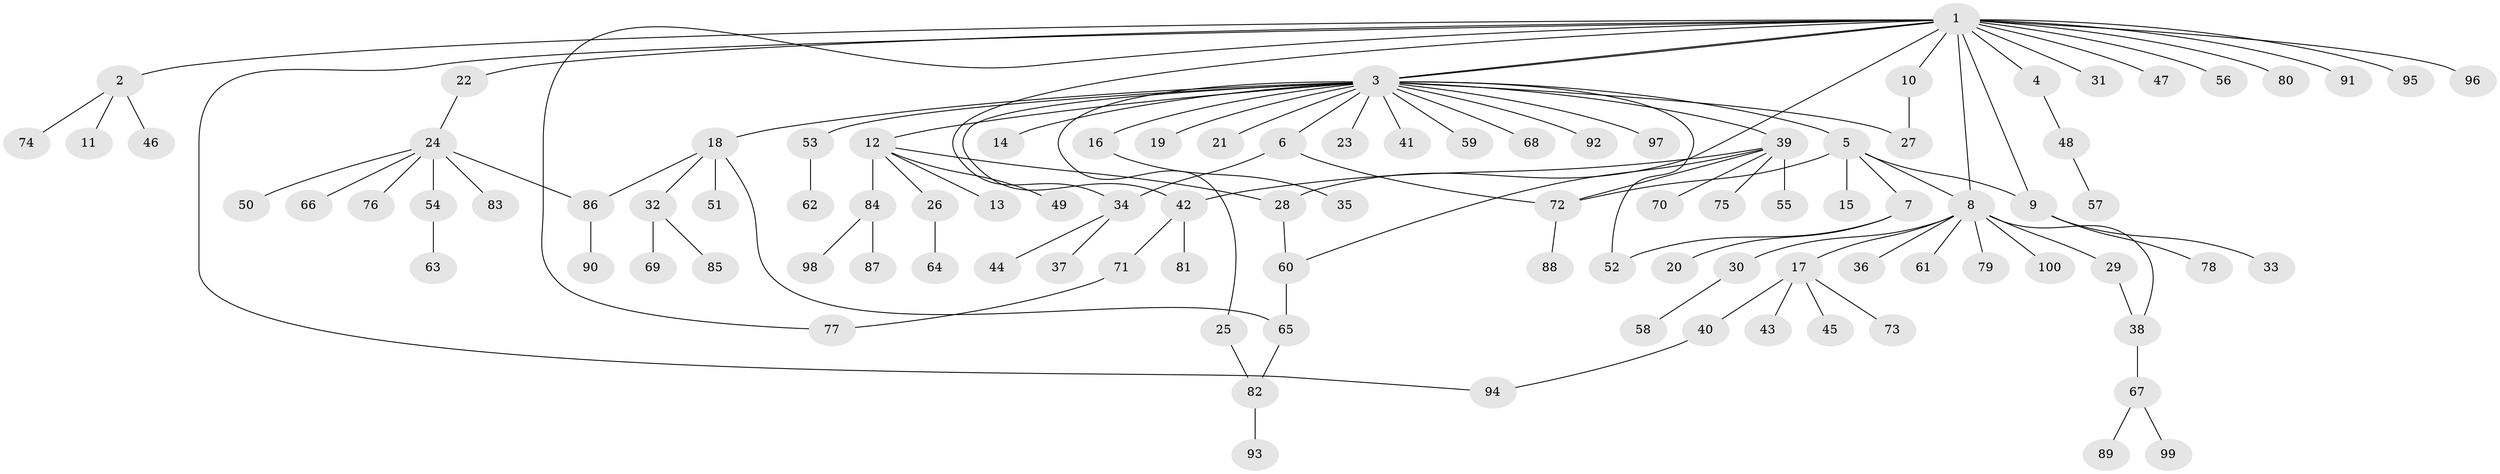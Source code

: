 // Generated by graph-tools (version 1.1) at 2025/38/02/21/25 10:38:54]
// undirected, 100 vertices, 116 edges
graph export_dot {
graph [start="1"]
  node [color=gray90,style=filled];
  1;
  2;
  3;
  4;
  5;
  6;
  7;
  8;
  9;
  10;
  11;
  12;
  13;
  14;
  15;
  16;
  17;
  18;
  19;
  20;
  21;
  22;
  23;
  24;
  25;
  26;
  27;
  28;
  29;
  30;
  31;
  32;
  33;
  34;
  35;
  36;
  37;
  38;
  39;
  40;
  41;
  42;
  43;
  44;
  45;
  46;
  47;
  48;
  49;
  50;
  51;
  52;
  53;
  54;
  55;
  56;
  57;
  58;
  59;
  60;
  61;
  62;
  63;
  64;
  65;
  66;
  67;
  68;
  69;
  70;
  71;
  72;
  73;
  74;
  75;
  76;
  77;
  78;
  79;
  80;
  81;
  82;
  83;
  84;
  85;
  86;
  87;
  88;
  89;
  90;
  91;
  92;
  93;
  94;
  95;
  96;
  97;
  98;
  99;
  100;
  1 -- 2;
  1 -- 3;
  1 -- 3;
  1 -- 4;
  1 -- 8;
  1 -- 9;
  1 -- 10;
  1 -- 22;
  1 -- 28;
  1 -- 31;
  1 -- 34;
  1 -- 47;
  1 -- 56;
  1 -- 77;
  1 -- 80;
  1 -- 91;
  1 -- 94;
  1 -- 95;
  1 -- 96;
  2 -- 11;
  2 -- 46;
  2 -- 74;
  3 -- 5;
  3 -- 6;
  3 -- 12;
  3 -- 14;
  3 -- 16;
  3 -- 18;
  3 -- 19;
  3 -- 21;
  3 -- 23;
  3 -- 25;
  3 -- 27;
  3 -- 39;
  3 -- 41;
  3 -- 42;
  3 -- 52;
  3 -- 53;
  3 -- 59;
  3 -- 68;
  3 -- 92;
  3 -- 97;
  4 -- 48;
  5 -- 7;
  5 -- 8;
  5 -- 9;
  5 -- 15;
  5 -- 72;
  6 -- 34;
  6 -- 72;
  7 -- 20;
  7 -- 52;
  8 -- 17;
  8 -- 29;
  8 -- 30;
  8 -- 36;
  8 -- 38;
  8 -- 61;
  8 -- 79;
  8 -- 100;
  9 -- 33;
  9 -- 78;
  10 -- 27;
  12 -- 13;
  12 -- 26;
  12 -- 28;
  12 -- 49;
  12 -- 84;
  16 -- 35;
  17 -- 40;
  17 -- 43;
  17 -- 45;
  17 -- 73;
  18 -- 32;
  18 -- 51;
  18 -- 65;
  18 -- 86;
  22 -- 24;
  24 -- 50;
  24 -- 54;
  24 -- 66;
  24 -- 76;
  24 -- 83;
  24 -- 86;
  25 -- 82;
  26 -- 64;
  28 -- 60;
  29 -- 38;
  30 -- 58;
  32 -- 69;
  32 -- 85;
  34 -- 37;
  34 -- 44;
  38 -- 67;
  39 -- 42;
  39 -- 55;
  39 -- 60;
  39 -- 70;
  39 -- 72;
  39 -- 75;
  40 -- 94;
  42 -- 71;
  42 -- 81;
  48 -- 57;
  53 -- 62;
  54 -- 63;
  60 -- 65;
  65 -- 82;
  67 -- 89;
  67 -- 99;
  71 -- 77;
  72 -- 88;
  82 -- 93;
  84 -- 87;
  84 -- 98;
  86 -- 90;
}
